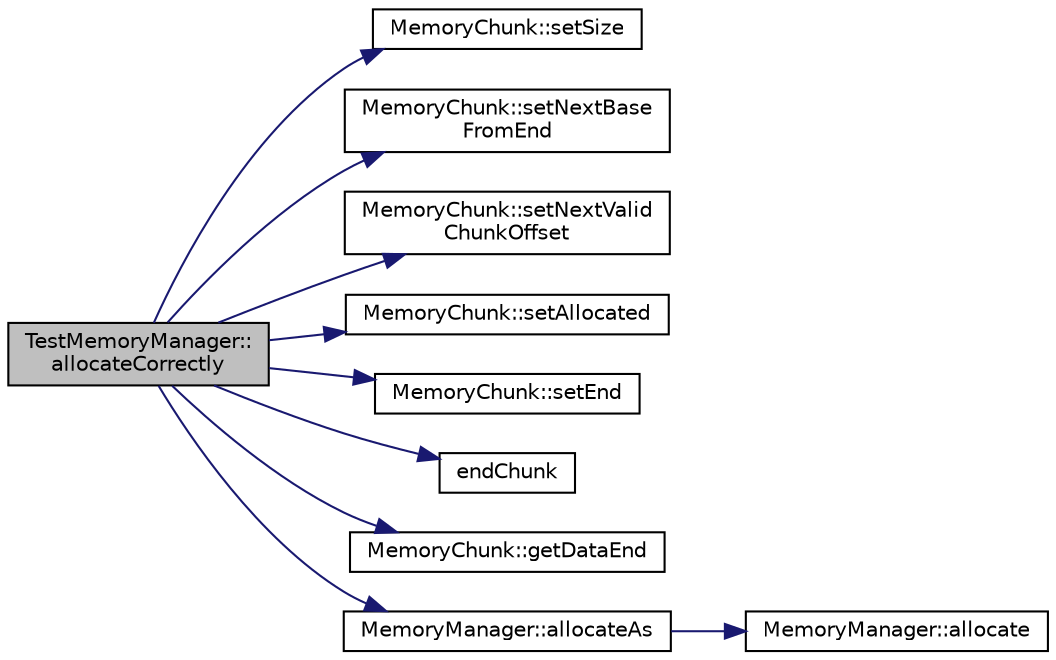 digraph "TestMemoryManager::allocateCorrectly"
{
  edge [fontname="Helvetica",fontsize="10",labelfontname="Helvetica",labelfontsize="10"];
  node [fontname="Helvetica",fontsize="10",shape=record];
  rankdir="LR";
  Node4 [label="TestMemoryManager::\lallocateCorrectly",height=0.2,width=0.4,color="black", fillcolor="grey75", style="filled", fontcolor="black"];
  Node4 -> Node5 [color="midnightblue",fontsize="10",style="solid",fontname="Helvetica"];
  Node5 [label="MemoryChunk::setSize",height=0.2,width=0.4,color="black", fillcolor="white", style="filled",URL="$d4/d1d/class_memory_chunk.html#ad6832d76e07e15e36efcf3571b5c62a8"];
  Node4 -> Node6 [color="midnightblue",fontsize="10",style="solid",fontname="Helvetica"];
  Node6 [label="MemoryChunk::setNextBase\lFromEnd",height=0.2,width=0.4,color="black", fillcolor="white", style="filled",URL="$d4/d1d/class_memory_chunk.html#a1055c99bbafcb002f9e0bcb3700907ed"];
  Node4 -> Node7 [color="midnightblue",fontsize="10",style="solid",fontname="Helvetica"];
  Node7 [label="MemoryChunk::setNextValid\lChunkOffset",height=0.2,width=0.4,color="black", fillcolor="white", style="filled",URL="$d4/d1d/class_memory_chunk.html#a335be9ffa8cdbaabb7eedea66b2ac501"];
  Node4 -> Node8 [color="midnightblue",fontsize="10",style="solid",fontname="Helvetica"];
  Node8 [label="MemoryChunk::setAllocated",height=0.2,width=0.4,color="black", fillcolor="white", style="filled",URL="$d4/d1d/class_memory_chunk.html#ae1d0e05382c171f1720f5b3d0fc62eab"];
  Node4 -> Node9 [color="midnightblue",fontsize="10",style="solid",fontname="Helvetica"];
  Node9 [label="MemoryChunk::setEnd",height=0.2,width=0.4,color="black", fillcolor="white", style="filled",URL="$d4/d1d/class_memory_chunk.html#a01854d44de711dc83c31b64dc4b247f1"];
  Node4 -> Node10 [color="midnightblue",fontsize="10",style="solid",fontname="Helvetica"];
  Node10 [label="endChunk",height=0.2,width=0.4,color="black", fillcolor="white", style="filled",URL="$d9/df6/_memory_chunk_8h.html#a27a058ff0029e13aa516897bfe9badf2"];
  Node4 -> Node11 [color="midnightblue",fontsize="10",style="solid",fontname="Helvetica"];
  Node11 [label="MemoryChunk::getDataEnd",height=0.2,width=0.4,color="black", fillcolor="white", style="filled",URL="$d4/d1d/class_memory_chunk.html#a71a93ac48c88dbaeceb31d1450ffc3c5"];
  Node4 -> Node12 [color="midnightblue",fontsize="10",style="solid",fontname="Helvetica"];
  Node12 [label="MemoryManager::allocateAs",height=0.2,width=0.4,color="black", fillcolor="white", style="filled",URL="$d7/dff/class_memory_manager.html#a98db433aa911826282a28fedcb6e7a78"];
  Node12 -> Node13 [color="midnightblue",fontsize="10",style="solid",fontname="Helvetica"];
  Node13 [label="MemoryManager::allocate",height=0.2,width=0.4,color="black", fillcolor="white", style="filled",URL="$d7/dff/class_memory_manager.html#ac2881a6dbbd6c0312f05761718ac6f08"];
}
